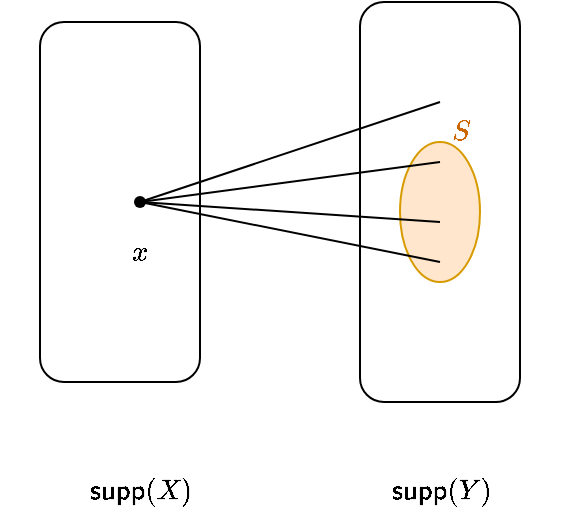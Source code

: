 <mxfile version="24.7.17">
  <diagram name="ページ1" id="ovDetr280c3366bAC-_3">
    <mxGraphModel dx="1434" dy="780" grid="1" gridSize="10" guides="1" tooltips="1" connect="1" arrows="1" fold="1" page="1" pageScale="1" pageWidth="827" pageHeight="1169" math="1" shadow="0">
      <root>
        <mxCell id="0" />
        <mxCell id="1" parent="0" />
        <mxCell id="6J4T-fZdG9NTrBltYoV5-3" value="" style="rounded=1;whiteSpace=wrap;html=1;fillColor=none;" vertex="1" parent="1">
          <mxGeometry x="80" y="110" width="80" height="180" as="geometry" />
        </mxCell>
        <mxCell id="6J4T-fZdG9NTrBltYoV5-4" value="" style="rounded=1;whiteSpace=wrap;html=1;fillColor=none;" vertex="1" parent="1">
          <mxGeometry x="240" y="100" width="80" height="200" as="geometry" />
        </mxCell>
        <mxCell id="6J4T-fZdG9NTrBltYoV5-5" value="$$\mathsf{supp}(X)$$" style="text;html=1;align=center;verticalAlign=middle;resizable=0;points=[];autosize=1;strokeColor=none;fillColor=none;" vertex="1" parent="1">
          <mxGeometry x="60" y="330" width="140" height="30" as="geometry" />
        </mxCell>
        <mxCell id="6J4T-fZdG9NTrBltYoV5-6" value="$$\mathsf{supp}(Y)$$" style="text;html=1;align=center;verticalAlign=middle;resizable=0;points=[];autosize=1;strokeColor=none;fillColor=none;" vertex="1" parent="1">
          <mxGeometry x="210" y="330" width="140" height="30" as="geometry" />
        </mxCell>
        <mxCell id="6J4T-fZdG9NTrBltYoV5-13" value="" style="ellipse;whiteSpace=wrap;html=1;fillColor=#ffe6cc;strokeColor=#d79b00;" vertex="1" parent="1">
          <mxGeometry x="260" y="170" width="40" height="70" as="geometry" />
        </mxCell>
        <mxCell id="6J4T-fZdG9NTrBltYoV5-14" value="$$S$$" style="text;html=1;align=center;verticalAlign=middle;resizable=0;points=[];autosize=1;strokeColor=none;fillColor=none;fontColor=#CC6600;" vertex="1" parent="1">
          <mxGeometry x="260" y="150" width="60" height="30" as="geometry" />
        </mxCell>
        <mxCell id="6J4T-fZdG9NTrBltYoV5-16" style="rounded=0;orthogonalLoop=1;jettySize=auto;html=1;endArrow=none;endFill=0;" edge="1" parent="1" source="6J4T-fZdG9NTrBltYoV5-15">
          <mxGeometry relative="1" as="geometry">
            <mxPoint x="280" y="180" as="targetPoint" />
          </mxGeometry>
        </mxCell>
        <mxCell id="6J4T-fZdG9NTrBltYoV5-17" style="rounded=0;orthogonalLoop=1;jettySize=auto;html=1;endArrow=none;endFill=0;" edge="1" parent="1" source="6J4T-fZdG9NTrBltYoV5-15">
          <mxGeometry relative="1" as="geometry">
            <mxPoint x="280" y="230" as="targetPoint" />
          </mxGeometry>
        </mxCell>
        <mxCell id="6J4T-fZdG9NTrBltYoV5-18" style="rounded=0;orthogonalLoop=1;jettySize=auto;html=1;endArrow=none;endFill=0;" edge="1" parent="1" source="6J4T-fZdG9NTrBltYoV5-15">
          <mxGeometry relative="1" as="geometry">
            <mxPoint x="280" y="150" as="targetPoint" />
          </mxGeometry>
        </mxCell>
        <mxCell id="6J4T-fZdG9NTrBltYoV5-19" style="rounded=0;orthogonalLoop=1;jettySize=auto;html=1;endArrow=none;endFill=0;" edge="1" parent="1" source="6J4T-fZdG9NTrBltYoV5-15">
          <mxGeometry relative="1" as="geometry">
            <mxPoint x="280" y="210" as="targetPoint" />
          </mxGeometry>
        </mxCell>
        <mxCell id="6J4T-fZdG9NTrBltYoV5-15" value="" style="shape=waypoint;sketch=0;size=6;pointerEvents=1;points=[];fillColor=none;resizable=0;rotatable=0;perimeter=centerPerimeter;snapToPoint=1;" vertex="1" parent="1">
          <mxGeometry x="120" y="190" width="20" height="20" as="geometry" />
        </mxCell>
        <mxCell id="6J4T-fZdG9NTrBltYoV5-20" value="$$x$$" style="text;html=1;align=center;verticalAlign=middle;resizable=0;points=[];autosize=1;strokeColor=none;fillColor=none;" vertex="1" parent="1">
          <mxGeometry x="100" y="210" width="60" height="30" as="geometry" />
        </mxCell>
      </root>
    </mxGraphModel>
  </diagram>
</mxfile>
